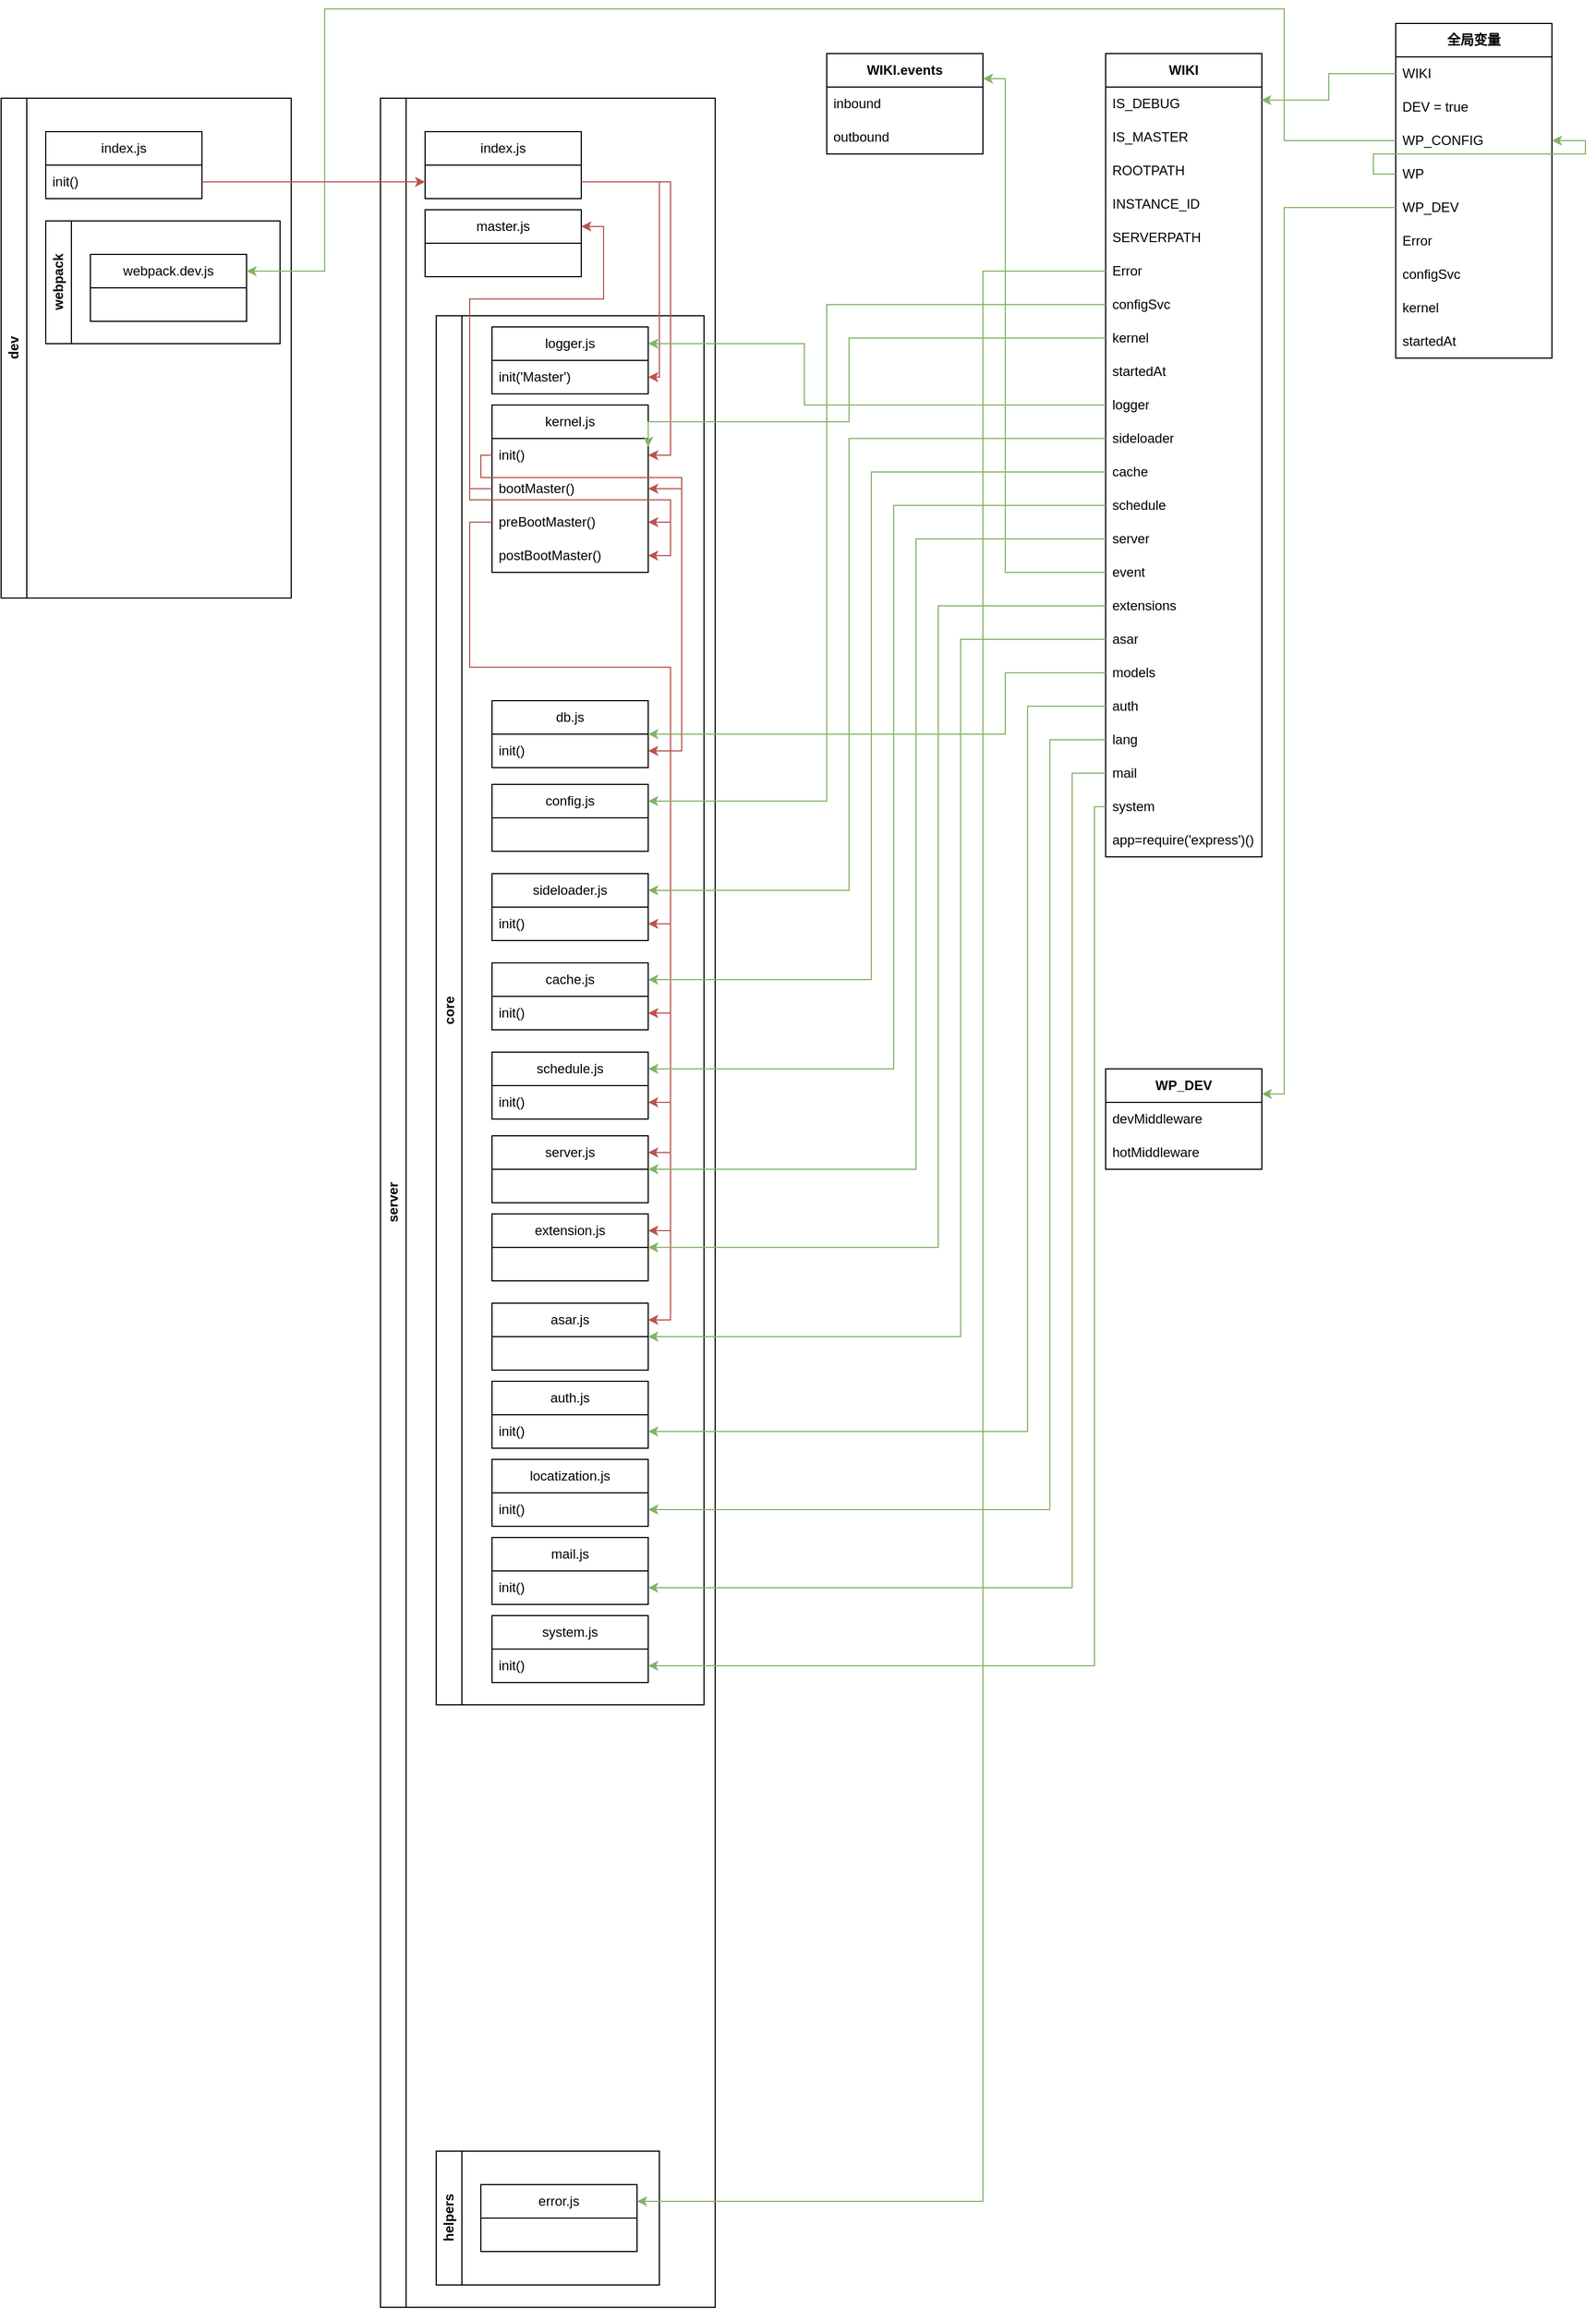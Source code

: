 <mxfile version="20.6.0" type="github">
  <diagram id="vg7OCIqPHZ-MHDHBTGLq" name="第 1 页">
    <mxGraphModel dx="486" dy="885" grid="1" gridSize="10" guides="1" tooltips="1" connect="1" arrows="1" fold="1" page="1" pageScale="1" pageWidth="3300" pageHeight="4681" math="0" shadow="0">
      <root>
        <mxCell id="0" />
        <mxCell id="1" parent="0" />
        <mxCell id="HAvSkelc2_0s6XAYJnqj-7" value="dev" style="swimlane;horizontal=0;whiteSpace=wrap;html=1;" parent="1" vertex="1">
          <mxGeometry x="150" y="280" width="260" height="448" as="geometry" />
        </mxCell>
        <mxCell id="HAvSkelc2_0s6XAYJnqj-1" value="index.js" style="swimlane;fontStyle=0;childLayout=stackLayout;horizontal=1;startSize=30;horizontalStack=0;resizeParent=1;resizeParentMax=0;resizeLast=0;collapsible=1;marginBottom=0;whiteSpace=wrap;html=1;" parent="HAvSkelc2_0s6XAYJnqj-7" vertex="1">
          <mxGeometry x="40" y="30" width="140" height="60" as="geometry" />
        </mxCell>
        <mxCell id="HAvSkelc2_0s6XAYJnqj-2" value="init()" style="text;strokeColor=none;fillColor=none;align=left;verticalAlign=middle;spacingLeft=4;spacingRight=4;overflow=hidden;points=[[0,0.5],[1,0.5]];portConstraint=eastwest;rotatable=0;whiteSpace=wrap;html=1;" parent="HAvSkelc2_0s6XAYJnqj-1" vertex="1">
          <mxGeometry y="30" width="140" height="30" as="geometry" />
        </mxCell>
        <mxCell id="HAvSkelc2_0s6XAYJnqj-72" value="webpack" style="swimlane;horizontal=0;whiteSpace=wrap;html=1;" parent="HAvSkelc2_0s6XAYJnqj-7" vertex="1">
          <mxGeometry x="40" y="110" width="210" height="110" as="geometry" />
        </mxCell>
        <mxCell id="HAvSkelc2_0s6XAYJnqj-73" value="webpack.dev.js" style="swimlane;fontStyle=0;childLayout=stackLayout;horizontal=1;startSize=30;horizontalStack=0;resizeParent=1;resizeParentMax=0;resizeLast=0;collapsible=1;marginBottom=0;whiteSpace=wrap;html=1;" parent="HAvSkelc2_0s6XAYJnqj-72" vertex="1">
          <mxGeometry x="40" y="30" width="140" height="60" as="geometry" />
        </mxCell>
        <mxCell id="HAvSkelc2_0s6XAYJnqj-8" value="server" style="swimlane;horizontal=0;whiteSpace=wrap;html=1;" parent="1" vertex="1">
          <mxGeometry x="490" y="280" width="300" height="1980" as="geometry" />
        </mxCell>
        <mxCell id="HAvSkelc2_0s6XAYJnqj-9" value="index.js" style="swimlane;fontStyle=0;childLayout=stackLayout;horizontal=1;startSize=30;horizontalStack=0;resizeParent=1;resizeParentMax=0;resizeLast=0;collapsible=1;marginBottom=0;whiteSpace=wrap;html=1;" parent="HAvSkelc2_0s6XAYJnqj-8" vertex="1">
          <mxGeometry x="40" y="30" width="140" height="60" as="geometry" />
        </mxCell>
        <mxCell id="HAvSkelc2_0s6XAYJnqj-13" value="core" style="swimlane;horizontal=0;whiteSpace=wrap;html=1;" parent="HAvSkelc2_0s6XAYJnqj-8" vertex="1">
          <mxGeometry x="50" y="195" width="240" height="1245" as="geometry">
            <mxRectangle x="50" y="170" width="40" height="60" as="alternateBounds" />
          </mxGeometry>
        </mxCell>
        <mxCell id="HAvSkelc2_0s6XAYJnqj-16" value="logger.js" style="swimlane;fontStyle=0;childLayout=stackLayout;horizontal=1;startSize=30;horizontalStack=0;resizeParent=1;resizeParentMax=0;resizeLast=0;collapsible=1;marginBottom=0;whiteSpace=wrap;html=1;" parent="HAvSkelc2_0s6XAYJnqj-13" vertex="1">
          <mxGeometry x="50" y="10" width="140" height="60" as="geometry" />
        </mxCell>
        <mxCell id="HAvSkelc2_0s6XAYJnqj-17" value="init(&#39;Master&#39;)" style="text;strokeColor=none;fillColor=none;align=left;verticalAlign=middle;spacingLeft=4;spacingRight=4;overflow=hidden;points=[[0,0.5],[1,0.5]];portConstraint=eastwest;rotatable=0;whiteSpace=wrap;html=1;" parent="HAvSkelc2_0s6XAYJnqj-16" vertex="1">
          <mxGeometry y="30" width="140" height="30" as="geometry" />
        </mxCell>
        <mxCell id="HAvSkelc2_0s6XAYJnqj-20" value="kernel.js" style="swimlane;fontStyle=0;childLayout=stackLayout;horizontal=1;startSize=30;horizontalStack=0;resizeParent=1;resizeParentMax=0;resizeLast=0;collapsible=1;marginBottom=0;whiteSpace=wrap;html=1;" parent="HAvSkelc2_0s6XAYJnqj-13" vertex="1">
          <mxGeometry x="50" y="80" width="140" height="150" as="geometry" />
        </mxCell>
        <mxCell id="HAvSkelc2_0s6XAYJnqj-94" style="edgeStyle=orthogonalEdgeStyle;rounded=0;orthogonalLoop=1;jettySize=auto;html=1;exitX=0;exitY=0.5;exitDx=0;exitDy=0;entryX=1;entryY=0.5;entryDx=0;entryDy=0;fillColor=#f8cecc;strokeColor=#b85450;" parent="HAvSkelc2_0s6XAYJnqj-20" source="HAvSkelc2_0s6XAYJnqj-21" target="HAvSkelc2_0s6XAYJnqj-93" edge="1">
          <mxGeometry relative="1" as="geometry">
            <Array as="points">
              <mxPoint x="-10" y="45" />
              <mxPoint x="-10" y="65" />
              <mxPoint x="170" y="65" />
              <mxPoint x="170" y="75" />
            </Array>
          </mxGeometry>
        </mxCell>
        <mxCell id="HAvSkelc2_0s6XAYJnqj-21" value="init()" style="text;strokeColor=none;fillColor=none;align=left;verticalAlign=middle;spacingLeft=4;spacingRight=4;overflow=hidden;points=[[0,0.5],[1,0.5]];portConstraint=eastwest;rotatable=0;whiteSpace=wrap;html=1;" parent="HAvSkelc2_0s6XAYJnqj-20" vertex="1">
          <mxGeometry y="30" width="140" height="30" as="geometry" />
        </mxCell>
        <mxCell id="HAvSkelc2_0s6XAYJnqj-99" style="edgeStyle=orthogonalEdgeStyle;rounded=0;orthogonalLoop=1;jettySize=auto;html=1;exitX=0;exitY=0.5;exitDx=0;exitDy=0;entryX=1;entryY=0.5;entryDx=0;entryDy=0;fillColor=#f8cecc;strokeColor=#b85450;" parent="HAvSkelc2_0s6XAYJnqj-20" source="HAvSkelc2_0s6XAYJnqj-93" target="HAvSkelc2_0s6XAYJnqj-95" edge="1">
          <mxGeometry relative="1" as="geometry">
            <Array as="points">
              <mxPoint x="-20" y="75" />
              <mxPoint x="-20" y="85" />
              <mxPoint x="160" y="85" />
              <mxPoint x="160" y="105" />
            </Array>
          </mxGeometry>
        </mxCell>
        <mxCell id="HAvSkelc2_0s6XAYJnqj-100" style="edgeStyle=orthogonalEdgeStyle;rounded=0;orthogonalLoop=1;jettySize=auto;html=1;exitX=0;exitY=0.5;exitDx=0;exitDy=0;entryX=1;entryY=0.5;entryDx=0;entryDy=0;fillColor=#f8cecc;strokeColor=#b85450;" parent="HAvSkelc2_0s6XAYJnqj-20" source="HAvSkelc2_0s6XAYJnqj-93" target="HAvSkelc2_0s6XAYJnqj-96" edge="1">
          <mxGeometry relative="1" as="geometry">
            <Array as="points">
              <mxPoint x="-20" y="75" />
              <mxPoint x="-20" y="85" />
              <mxPoint x="160" y="85" />
              <mxPoint x="160" y="135" />
            </Array>
          </mxGeometry>
        </mxCell>
        <mxCell id="HAvSkelc2_0s6XAYJnqj-93" value="bootMaster()" style="text;strokeColor=none;fillColor=none;align=left;verticalAlign=middle;spacingLeft=4;spacingRight=4;overflow=hidden;points=[[0,0.5],[1,0.5]];portConstraint=eastwest;rotatable=0;whiteSpace=wrap;html=1;" parent="HAvSkelc2_0s6XAYJnqj-20" vertex="1">
          <mxGeometry y="60" width="140" height="30" as="geometry" />
        </mxCell>
        <mxCell id="HAvSkelc2_0s6XAYJnqj-95" value="preBootMaster()" style="text;strokeColor=none;fillColor=none;align=left;verticalAlign=middle;spacingLeft=4;spacingRight=4;overflow=hidden;points=[[0,0.5],[1,0.5]];portConstraint=eastwest;rotatable=0;whiteSpace=wrap;html=1;" parent="HAvSkelc2_0s6XAYJnqj-20" vertex="1">
          <mxGeometry y="90" width="140" height="30" as="geometry" />
        </mxCell>
        <mxCell id="HAvSkelc2_0s6XAYJnqj-96" value="postBootMaster()" style="text;strokeColor=none;fillColor=none;align=left;verticalAlign=middle;spacingLeft=4;spacingRight=4;overflow=hidden;points=[[0,0.5],[1,0.5]];portConstraint=eastwest;rotatable=0;whiteSpace=wrap;html=1;" parent="HAvSkelc2_0s6XAYJnqj-20" vertex="1">
          <mxGeometry y="120" width="140" height="30" as="geometry" />
        </mxCell>
        <mxCell id="HAvSkelc2_0s6XAYJnqj-65" style="edgeStyle=orthogonalEdgeStyle;rounded=0;orthogonalLoop=1;jettySize=auto;html=1;exitX=0;exitY=0.5;exitDx=0;exitDy=0;entryX=1;entryY=0.5;entryDx=0;entryDy=0;fillColor=#f8cecc;strokeColor=#b85450;" parent="HAvSkelc2_0s6XAYJnqj-13" source="HAvSkelc2_0s6XAYJnqj-21" target="HAvSkelc2_0s6XAYJnqj-23" edge="1">
          <mxGeometry relative="1" as="geometry">
            <Array as="points">
              <mxPoint x="40" y="125" />
              <mxPoint x="40" y="145" />
              <mxPoint x="220" y="145" />
              <mxPoint x="220" y="390" />
            </Array>
          </mxGeometry>
        </mxCell>
        <mxCell id="HAvSkelc2_0s6XAYJnqj-22" value="db.js" style="swimlane;fontStyle=0;childLayout=stackLayout;horizontal=1;startSize=30;horizontalStack=0;resizeParent=1;resizeParentMax=0;resizeLast=0;collapsible=1;marginBottom=0;whiteSpace=wrap;html=1;" parent="HAvSkelc2_0s6XAYJnqj-13" vertex="1">
          <mxGeometry x="50" y="345" width="140" height="60" as="geometry" />
        </mxCell>
        <mxCell id="HAvSkelc2_0s6XAYJnqj-23" value="init()" style="text;strokeColor=none;fillColor=none;align=left;verticalAlign=middle;spacingLeft=4;spacingRight=4;overflow=hidden;points=[[0,0.5],[1,0.5]];portConstraint=eastwest;rotatable=0;whiteSpace=wrap;html=1;" parent="HAvSkelc2_0s6XAYJnqj-22" vertex="1">
          <mxGeometry y="30" width="140" height="30" as="geometry" />
        </mxCell>
        <mxCell id="HAvSkelc2_0s6XAYJnqj-48" value="config.js" style="swimlane;fontStyle=0;childLayout=stackLayout;horizontal=1;startSize=30;horizontalStack=0;resizeParent=1;resizeParentMax=0;resizeLast=0;collapsible=1;marginBottom=0;whiteSpace=wrap;html=1;" parent="HAvSkelc2_0s6XAYJnqj-13" vertex="1">
          <mxGeometry x="50" y="420" width="140" height="60" as="geometry" />
        </mxCell>
        <mxCell id="HAvSkelc2_0s6XAYJnqj-103" value="sideloader.js" style="swimlane;fontStyle=0;childLayout=stackLayout;horizontal=1;startSize=30;horizontalStack=0;resizeParent=1;resizeParentMax=0;resizeLast=0;collapsible=1;marginBottom=0;whiteSpace=wrap;html=1;" parent="HAvSkelc2_0s6XAYJnqj-13" vertex="1">
          <mxGeometry x="50" y="500" width="140" height="60" as="geometry" />
        </mxCell>
        <mxCell id="HAvSkelc2_0s6XAYJnqj-104" value="init()" style="text;strokeColor=none;fillColor=none;align=left;verticalAlign=middle;spacingLeft=4;spacingRight=4;overflow=hidden;points=[[0,0.5],[1,0.5]];portConstraint=eastwest;rotatable=0;whiteSpace=wrap;html=1;" parent="HAvSkelc2_0s6XAYJnqj-103" vertex="1">
          <mxGeometry y="30" width="140" height="30" as="geometry" />
        </mxCell>
        <mxCell id="HAvSkelc2_0s6XAYJnqj-105" style="edgeStyle=orthogonalEdgeStyle;rounded=0;orthogonalLoop=1;jettySize=auto;html=1;exitX=0;exitY=0.5;exitDx=0;exitDy=0;entryX=1;entryY=0.5;entryDx=0;entryDy=0;fillColor=#f8cecc;strokeColor=#b85450;" parent="HAvSkelc2_0s6XAYJnqj-13" source="HAvSkelc2_0s6XAYJnqj-95" target="HAvSkelc2_0s6XAYJnqj-104" edge="1">
          <mxGeometry relative="1" as="geometry">
            <Array as="points">
              <mxPoint x="30" y="185" />
              <mxPoint x="30" y="315" />
              <mxPoint x="210" y="315" />
              <mxPoint x="210" y="545" />
            </Array>
          </mxGeometry>
        </mxCell>
        <mxCell id="HAvSkelc2_0s6XAYJnqj-106" value="cache.js" style="swimlane;fontStyle=0;childLayout=stackLayout;horizontal=1;startSize=30;horizontalStack=0;resizeParent=1;resizeParentMax=0;resizeLast=0;collapsible=1;marginBottom=0;whiteSpace=wrap;html=1;" parent="HAvSkelc2_0s6XAYJnqj-13" vertex="1">
          <mxGeometry x="50" y="580" width="140" height="60" as="geometry" />
        </mxCell>
        <mxCell id="HAvSkelc2_0s6XAYJnqj-107" value="init()" style="text;strokeColor=none;fillColor=none;align=left;verticalAlign=middle;spacingLeft=4;spacingRight=4;overflow=hidden;points=[[0,0.5],[1,0.5]];portConstraint=eastwest;rotatable=0;whiteSpace=wrap;html=1;" parent="HAvSkelc2_0s6XAYJnqj-106" vertex="1">
          <mxGeometry y="30" width="140" height="30" as="geometry" />
        </mxCell>
        <mxCell id="HAvSkelc2_0s6XAYJnqj-108" style="edgeStyle=orthogonalEdgeStyle;rounded=0;orthogonalLoop=1;jettySize=auto;html=1;exitX=0;exitY=0.5;exitDx=0;exitDy=0;entryX=1;entryY=0.5;entryDx=0;entryDy=0;fillColor=#f8cecc;strokeColor=#b85450;" parent="HAvSkelc2_0s6XAYJnqj-13" source="HAvSkelc2_0s6XAYJnqj-95" target="HAvSkelc2_0s6XAYJnqj-107" edge="1">
          <mxGeometry relative="1" as="geometry">
            <Array as="points">
              <mxPoint x="30" y="185" />
              <mxPoint x="30" y="315" />
              <mxPoint x="210" y="315" />
              <mxPoint x="210" y="625" />
            </Array>
          </mxGeometry>
        </mxCell>
        <mxCell id="HAvSkelc2_0s6XAYJnqj-109" value="schedule.js" style="swimlane;fontStyle=0;childLayout=stackLayout;horizontal=1;startSize=30;horizontalStack=0;resizeParent=1;resizeParentMax=0;resizeLast=0;collapsible=1;marginBottom=0;whiteSpace=wrap;html=1;" parent="HAvSkelc2_0s6XAYJnqj-13" vertex="1">
          <mxGeometry x="50" y="660" width="140" height="60" as="geometry" />
        </mxCell>
        <mxCell id="HAvSkelc2_0s6XAYJnqj-110" value="init()" style="text;strokeColor=none;fillColor=none;align=left;verticalAlign=middle;spacingLeft=4;spacingRight=4;overflow=hidden;points=[[0,0.5],[1,0.5]];portConstraint=eastwest;rotatable=0;whiteSpace=wrap;html=1;" parent="HAvSkelc2_0s6XAYJnqj-109" vertex="1">
          <mxGeometry y="30" width="140" height="30" as="geometry" />
        </mxCell>
        <mxCell id="HAvSkelc2_0s6XAYJnqj-111" value="server.js" style="swimlane;fontStyle=0;childLayout=stackLayout;horizontal=1;startSize=30;horizontalStack=0;resizeParent=1;resizeParentMax=0;resizeLast=0;collapsible=1;marginBottom=0;whiteSpace=wrap;html=1;" parent="HAvSkelc2_0s6XAYJnqj-13" vertex="1">
          <mxGeometry x="50" y="735" width="140" height="60" as="geometry" />
        </mxCell>
        <mxCell id="HAvSkelc2_0s6XAYJnqj-113" style="edgeStyle=orthogonalEdgeStyle;rounded=0;orthogonalLoop=1;jettySize=auto;html=1;exitX=0;exitY=0.5;exitDx=0;exitDy=0;entryX=1;entryY=0.5;entryDx=0;entryDy=0;fillColor=#f8cecc;strokeColor=#b85450;" parent="HAvSkelc2_0s6XAYJnqj-13" source="HAvSkelc2_0s6XAYJnqj-95" target="HAvSkelc2_0s6XAYJnqj-110" edge="1">
          <mxGeometry relative="1" as="geometry">
            <Array as="points">
              <mxPoint x="30" y="185" />
              <mxPoint x="30" y="315" />
              <mxPoint x="210" y="315" />
              <mxPoint x="210" y="705" />
            </Array>
          </mxGeometry>
        </mxCell>
        <mxCell id="HAvSkelc2_0s6XAYJnqj-114" style="edgeStyle=orthogonalEdgeStyle;rounded=0;orthogonalLoop=1;jettySize=auto;html=1;exitX=0;exitY=0.5;exitDx=0;exitDy=0;entryX=1;entryY=0.25;entryDx=0;entryDy=0;fillColor=#f8cecc;strokeColor=#b85450;" parent="HAvSkelc2_0s6XAYJnqj-13" source="HAvSkelc2_0s6XAYJnqj-95" target="HAvSkelc2_0s6XAYJnqj-111" edge="1">
          <mxGeometry relative="1" as="geometry">
            <Array as="points">
              <mxPoint x="30" y="185" />
              <mxPoint x="30" y="315" />
              <mxPoint x="210" y="315" />
              <mxPoint x="210" y="750" />
            </Array>
          </mxGeometry>
        </mxCell>
        <mxCell id="HAvSkelc2_0s6XAYJnqj-132" value="extension.js" style="swimlane;fontStyle=0;childLayout=stackLayout;horizontal=1;startSize=30;horizontalStack=0;resizeParent=1;resizeParentMax=0;resizeLast=0;collapsible=1;marginBottom=0;whiteSpace=wrap;html=1;" parent="HAvSkelc2_0s6XAYJnqj-13" vertex="1">
          <mxGeometry x="50" y="805" width="140" height="60" as="geometry" />
        </mxCell>
        <mxCell id="HAvSkelc2_0s6XAYJnqj-133" value="asar.js" style="swimlane;fontStyle=0;childLayout=stackLayout;horizontal=1;startSize=30;horizontalStack=0;resizeParent=1;resizeParentMax=0;resizeLast=0;collapsible=1;marginBottom=0;whiteSpace=wrap;html=1;" parent="HAvSkelc2_0s6XAYJnqj-13" vertex="1">
          <mxGeometry x="50" y="885" width="140" height="60" as="geometry" />
        </mxCell>
        <mxCell id="HAvSkelc2_0s6XAYJnqj-134" style="edgeStyle=orthogonalEdgeStyle;rounded=0;orthogonalLoop=1;jettySize=auto;html=1;exitX=0;exitY=0.5;exitDx=0;exitDy=0;entryX=1;entryY=0.25;entryDx=0;entryDy=0;fillColor=#f8cecc;strokeColor=#b85450;" parent="HAvSkelc2_0s6XAYJnqj-13" source="HAvSkelc2_0s6XAYJnqj-95" target="HAvSkelc2_0s6XAYJnqj-132" edge="1">
          <mxGeometry relative="1" as="geometry">
            <Array as="points">
              <mxPoint x="30" y="185" />
              <mxPoint x="30" y="315" />
              <mxPoint x="210" y="315" />
              <mxPoint x="210" y="820" />
            </Array>
          </mxGeometry>
        </mxCell>
        <mxCell id="HAvSkelc2_0s6XAYJnqj-135" style="edgeStyle=orthogonalEdgeStyle;rounded=0;orthogonalLoop=1;jettySize=auto;html=1;exitX=0;exitY=0.5;exitDx=0;exitDy=0;entryX=1;entryY=0.25;entryDx=0;entryDy=0;fillColor=#f8cecc;strokeColor=#b85450;" parent="HAvSkelc2_0s6XAYJnqj-13" source="HAvSkelc2_0s6XAYJnqj-95" target="HAvSkelc2_0s6XAYJnqj-133" edge="1">
          <mxGeometry relative="1" as="geometry">
            <Array as="points">
              <mxPoint x="30" y="185" />
              <mxPoint x="30" y="315" />
              <mxPoint x="210" y="315" />
              <mxPoint x="210" y="900" />
            </Array>
          </mxGeometry>
        </mxCell>
        <mxCell id="MMFIHBYdJ7ypuXFLUENe-6" value="auth.js" style="swimlane;fontStyle=0;childLayout=stackLayout;horizontal=1;startSize=30;horizontalStack=0;resizeParent=1;resizeParentMax=0;resizeLast=0;collapsible=1;marginBottom=0;whiteSpace=wrap;html=1;" vertex="1" parent="HAvSkelc2_0s6XAYJnqj-13">
          <mxGeometry x="50" y="955" width="140" height="60" as="geometry" />
        </mxCell>
        <mxCell id="MMFIHBYdJ7ypuXFLUENe-10" value="init()" style="text;strokeColor=none;fillColor=none;align=left;verticalAlign=middle;spacingLeft=4;spacingRight=4;overflow=hidden;points=[[0,0.5],[1,0.5]];portConstraint=eastwest;rotatable=0;whiteSpace=wrap;html=1;" vertex="1" parent="MMFIHBYdJ7ypuXFLUENe-6">
          <mxGeometry y="30" width="140" height="30" as="geometry" />
        </mxCell>
        <mxCell id="MMFIHBYdJ7ypuXFLUENe-7" value="locatization.js" style="swimlane;fontStyle=0;childLayout=stackLayout;horizontal=1;startSize=30;horizontalStack=0;resizeParent=1;resizeParentMax=0;resizeLast=0;collapsible=1;marginBottom=0;whiteSpace=wrap;html=1;" vertex="1" parent="HAvSkelc2_0s6XAYJnqj-13">
          <mxGeometry x="50" y="1025" width="140" height="60" as="geometry" />
        </mxCell>
        <mxCell id="MMFIHBYdJ7ypuXFLUENe-11" value="init()" style="text;strokeColor=none;fillColor=none;align=left;verticalAlign=middle;spacingLeft=4;spacingRight=4;overflow=hidden;points=[[0,0.5],[1,0.5]];portConstraint=eastwest;rotatable=0;whiteSpace=wrap;html=1;" vertex="1" parent="MMFIHBYdJ7ypuXFLUENe-7">
          <mxGeometry y="30" width="140" height="30" as="geometry" />
        </mxCell>
        <mxCell id="MMFIHBYdJ7ypuXFLUENe-8" value="mail.js" style="swimlane;fontStyle=0;childLayout=stackLayout;horizontal=1;startSize=30;horizontalStack=0;resizeParent=1;resizeParentMax=0;resizeLast=0;collapsible=1;marginBottom=0;whiteSpace=wrap;html=1;" vertex="1" parent="HAvSkelc2_0s6XAYJnqj-13">
          <mxGeometry x="50" y="1095" width="140" height="60" as="geometry" />
        </mxCell>
        <mxCell id="MMFIHBYdJ7ypuXFLUENe-12" value="init()" style="text;strokeColor=none;fillColor=none;align=left;verticalAlign=middle;spacingLeft=4;spacingRight=4;overflow=hidden;points=[[0,0.5],[1,0.5]];portConstraint=eastwest;rotatable=0;whiteSpace=wrap;html=1;" vertex="1" parent="MMFIHBYdJ7ypuXFLUENe-8">
          <mxGeometry y="30" width="140" height="30" as="geometry" />
        </mxCell>
        <mxCell id="MMFIHBYdJ7ypuXFLUENe-9" value="system.js" style="swimlane;fontStyle=0;childLayout=stackLayout;horizontal=1;startSize=30;horizontalStack=0;resizeParent=1;resizeParentMax=0;resizeLast=0;collapsible=1;marginBottom=0;whiteSpace=wrap;html=1;" vertex="1" parent="HAvSkelc2_0s6XAYJnqj-13">
          <mxGeometry x="50" y="1165" width="140" height="60" as="geometry" />
        </mxCell>
        <mxCell id="MMFIHBYdJ7ypuXFLUENe-13" value="init()" style="text;strokeColor=none;fillColor=none;align=left;verticalAlign=middle;spacingLeft=4;spacingRight=4;overflow=hidden;points=[[0,0.5],[1,0.5]];portConstraint=eastwest;rotatable=0;whiteSpace=wrap;html=1;" vertex="1" parent="MMFIHBYdJ7ypuXFLUENe-9">
          <mxGeometry y="30" width="140" height="30" as="geometry" />
        </mxCell>
        <mxCell id="HAvSkelc2_0s6XAYJnqj-26" style="edgeStyle=orthogonalEdgeStyle;rounded=0;orthogonalLoop=1;jettySize=auto;html=1;exitX=1;exitY=0.5;exitDx=0;exitDy=0;entryX=1;entryY=0.5;entryDx=0;entryDy=0;fillColor=#f8cecc;strokeColor=#b85450;" parent="HAvSkelc2_0s6XAYJnqj-8" target="HAvSkelc2_0s6XAYJnqj-17" edge="1">
          <mxGeometry relative="1" as="geometry">
            <mxPoint x="180" y="75" as="sourcePoint" />
            <Array as="points">
              <mxPoint x="250" y="75" />
              <mxPoint x="250" y="250" />
            </Array>
          </mxGeometry>
        </mxCell>
        <mxCell id="HAvSkelc2_0s6XAYJnqj-28" style="edgeStyle=orthogonalEdgeStyle;rounded=0;orthogonalLoop=1;jettySize=auto;html=1;exitX=1;exitY=0.5;exitDx=0;exitDy=0;entryX=1;entryY=0.5;entryDx=0;entryDy=0;fillColor=#f8cecc;strokeColor=#b85450;" parent="HAvSkelc2_0s6XAYJnqj-8" target="HAvSkelc2_0s6XAYJnqj-21" edge="1">
          <mxGeometry relative="1" as="geometry">
            <mxPoint x="180" y="75" as="sourcePoint" />
            <Array as="points">
              <mxPoint x="260" y="75" />
              <mxPoint x="260" y="320" />
            </Array>
          </mxGeometry>
        </mxCell>
        <mxCell id="HAvSkelc2_0s6XAYJnqj-42" value="helpers" style="swimlane;horizontal=0;whiteSpace=wrap;html=1;" parent="HAvSkelc2_0s6XAYJnqj-8" vertex="1">
          <mxGeometry x="50" y="1840" width="200" height="120" as="geometry" />
        </mxCell>
        <mxCell id="HAvSkelc2_0s6XAYJnqj-43" value="error.js" style="swimlane;fontStyle=0;childLayout=stackLayout;horizontal=1;startSize=30;horizontalStack=0;resizeParent=1;resizeParentMax=0;resizeLast=0;collapsible=1;marginBottom=0;whiteSpace=wrap;html=1;" parent="HAvSkelc2_0s6XAYJnqj-42" vertex="1">
          <mxGeometry x="40" y="30" width="140" height="60" as="geometry" />
        </mxCell>
        <mxCell id="HAvSkelc2_0s6XAYJnqj-44" value="&amp;nbsp;" style="text;strokeColor=none;fillColor=none;align=left;verticalAlign=middle;spacingLeft=4;spacingRight=4;overflow=hidden;points=[[0,0.5],[1,0.5]];portConstraint=eastwest;rotatable=0;whiteSpace=wrap;html=1;" parent="HAvSkelc2_0s6XAYJnqj-43" vertex="1">
          <mxGeometry y="30" width="140" height="30" as="geometry" />
        </mxCell>
        <mxCell id="HAvSkelc2_0s6XAYJnqj-101" value="master.js" style="swimlane;fontStyle=0;childLayout=stackLayout;horizontal=1;startSize=30;horizontalStack=0;resizeParent=1;resizeParentMax=0;resizeLast=0;collapsible=1;marginBottom=0;whiteSpace=wrap;html=1;" parent="HAvSkelc2_0s6XAYJnqj-8" vertex="1">
          <mxGeometry x="40" y="100" width="140" height="60" as="geometry" />
        </mxCell>
        <mxCell id="HAvSkelc2_0s6XAYJnqj-102" style="edgeStyle=orthogonalEdgeStyle;rounded=0;orthogonalLoop=1;jettySize=auto;html=1;exitX=0;exitY=0.5;exitDx=0;exitDy=0;entryX=1;entryY=0.25;entryDx=0;entryDy=0;fillColor=#f8cecc;strokeColor=#b85450;" parent="HAvSkelc2_0s6XAYJnqj-8" source="HAvSkelc2_0s6XAYJnqj-93" target="HAvSkelc2_0s6XAYJnqj-101" edge="1">
          <mxGeometry relative="1" as="geometry">
            <Array as="points">
              <mxPoint x="80" y="350" />
              <mxPoint x="80" y="180" />
              <mxPoint x="200" y="180" />
              <mxPoint x="200" y="115" />
            </Array>
          </mxGeometry>
        </mxCell>
        <mxCell id="HAvSkelc2_0s6XAYJnqj-32" value="&lt;b style=&quot;text-align: left;&quot;&gt;WIKI&lt;/b&gt;" style="swimlane;fontStyle=0;childLayout=stackLayout;horizontal=1;startSize=30;horizontalStack=0;resizeParent=1;resizeParentMax=0;resizeLast=0;collapsible=1;marginBottom=0;whiteSpace=wrap;html=1;" parent="1" vertex="1">
          <mxGeometry x="1140" y="240" width="140" height="720" as="geometry" />
        </mxCell>
        <mxCell id="HAvSkelc2_0s6XAYJnqj-33" value="IS_DEBUG" style="text;strokeColor=none;fillColor=none;align=left;verticalAlign=middle;spacingLeft=4;spacingRight=4;overflow=hidden;points=[[0,0.5],[1,0.5]];portConstraint=eastwest;rotatable=0;whiteSpace=wrap;html=1;" parent="HAvSkelc2_0s6XAYJnqj-32" vertex="1">
          <mxGeometry y="30" width="140" height="30" as="geometry" />
        </mxCell>
        <mxCell id="HAvSkelc2_0s6XAYJnqj-34" value="IS_MASTER" style="text;strokeColor=none;fillColor=none;align=left;verticalAlign=middle;spacingLeft=4;spacingRight=4;overflow=hidden;points=[[0,0.5],[1,0.5]];portConstraint=eastwest;rotatable=0;whiteSpace=wrap;html=1;" parent="HAvSkelc2_0s6XAYJnqj-32" vertex="1">
          <mxGeometry y="60" width="140" height="30" as="geometry" />
        </mxCell>
        <mxCell id="HAvSkelc2_0s6XAYJnqj-35" value="ROOTPATH" style="text;strokeColor=none;fillColor=none;align=left;verticalAlign=middle;spacingLeft=4;spacingRight=4;overflow=hidden;points=[[0,0.5],[1,0.5]];portConstraint=eastwest;rotatable=0;whiteSpace=wrap;html=1;" parent="HAvSkelc2_0s6XAYJnqj-32" vertex="1">
          <mxGeometry y="90" width="140" height="30" as="geometry" />
        </mxCell>
        <mxCell id="HAvSkelc2_0s6XAYJnqj-37" value="INSTANCE_ID" style="text;strokeColor=none;fillColor=none;align=left;verticalAlign=middle;spacingLeft=4;spacingRight=4;overflow=hidden;points=[[0,0.5],[1,0.5]];portConstraint=eastwest;rotatable=0;whiteSpace=wrap;html=1;" parent="HAvSkelc2_0s6XAYJnqj-32" vertex="1">
          <mxGeometry y="120" width="140" height="30" as="geometry" />
        </mxCell>
        <mxCell id="HAvSkelc2_0s6XAYJnqj-38" value="SERVERPATH" style="text;strokeColor=none;fillColor=none;align=left;verticalAlign=middle;spacingLeft=4;spacingRight=4;overflow=hidden;points=[[0,0.5],[1,0.5]];portConstraint=eastwest;rotatable=0;whiteSpace=wrap;html=1;" parent="HAvSkelc2_0s6XAYJnqj-32" vertex="1">
          <mxGeometry y="150" width="140" height="30" as="geometry" />
        </mxCell>
        <mxCell id="HAvSkelc2_0s6XAYJnqj-40" value="Error" style="text;strokeColor=none;fillColor=none;align=left;verticalAlign=middle;spacingLeft=4;spacingRight=4;overflow=hidden;points=[[0,0.5],[1,0.5]];portConstraint=eastwest;rotatable=0;whiteSpace=wrap;html=1;" parent="HAvSkelc2_0s6XAYJnqj-32" vertex="1">
          <mxGeometry y="180" width="140" height="30" as="geometry" />
        </mxCell>
        <mxCell id="HAvSkelc2_0s6XAYJnqj-39" value="configSvc" style="text;strokeColor=none;fillColor=none;align=left;verticalAlign=middle;spacingLeft=4;spacingRight=4;overflow=hidden;points=[[0,0.5],[1,0.5]];portConstraint=eastwest;rotatable=0;whiteSpace=wrap;html=1;" parent="HAvSkelc2_0s6XAYJnqj-32" vertex="1">
          <mxGeometry y="210" width="140" height="30" as="geometry" />
        </mxCell>
        <mxCell id="HAvSkelc2_0s6XAYJnqj-41" value="kernel" style="text;strokeColor=none;fillColor=none;align=left;verticalAlign=middle;spacingLeft=4;spacingRight=4;overflow=hidden;points=[[0,0.5],[1,0.5]];portConstraint=eastwest;rotatable=0;whiteSpace=wrap;html=1;" parent="HAvSkelc2_0s6XAYJnqj-32" vertex="1">
          <mxGeometry y="240" width="140" height="30" as="geometry" />
        </mxCell>
        <mxCell id="HAvSkelc2_0s6XAYJnqj-36" value="startedAt" style="text;strokeColor=none;fillColor=none;align=left;verticalAlign=middle;spacingLeft=4;spacingRight=4;overflow=hidden;points=[[0,0.5],[1,0.5]];portConstraint=eastwest;rotatable=0;whiteSpace=wrap;html=1;" parent="HAvSkelc2_0s6XAYJnqj-32" vertex="1">
          <mxGeometry y="270" width="140" height="30" as="geometry" />
        </mxCell>
        <mxCell id="HAvSkelc2_0s6XAYJnqj-91" value="logger" style="text;strokeColor=none;fillColor=none;align=left;verticalAlign=middle;spacingLeft=4;spacingRight=4;overflow=hidden;points=[[0,0.5],[1,0.5]];portConstraint=eastwest;rotatable=0;whiteSpace=wrap;html=1;" parent="HAvSkelc2_0s6XAYJnqj-32" vertex="1">
          <mxGeometry y="300" width="140" height="30" as="geometry" />
        </mxCell>
        <mxCell id="HAvSkelc2_0s6XAYJnqj-119" value="sideloader" style="text;strokeColor=none;fillColor=none;align=left;verticalAlign=middle;spacingLeft=4;spacingRight=4;overflow=hidden;points=[[0,0.5],[1,0.5]];portConstraint=eastwest;rotatable=0;whiteSpace=wrap;html=1;" parent="HAvSkelc2_0s6XAYJnqj-32" vertex="1">
          <mxGeometry y="330" width="140" height="30" as="geometry" />
        </mxCell>
        <mxCell id="HAvSkelc2_0s6XAYJnqj-120" value="cache" style="text;strokeColor=none;fillColor=none;align=left;verticalAlign=middle;spacingLeft=4;spacingRight=4;overflow=hidden;points=[[0,0.5],[1,0.5]];portConstraint=eastwest;rotatable=0;whiteSpace=wrap;html=1;" parent="HAvSkelc2_0s6XAYJnqj-32" vertex="1">
          <mxGeometry y="360" width="140" height="30" as="geometry" />
        </mxCell>
        <mxCell id="HAvSkelc2_0s6XAYJnqj-121" value="schedule" style="text;strokeColor=none;fillColor=none;align=left;verticalAlign=middle;spacingLeft=4;spacingRight=4;overflow=hidden;points=[[0,0.5],[1,0.5]];portConstraint=eastwest;rotatable=0;whiteSpace=wrap;html=1;" parent="HAvSkelc2_0s6XAYJnqj-32" vertex="1">
          <mxGeometry y="390" width="140" height="30" as="geometry" />
        </mxCell>
        <mxCell id="HAvSkelc2_0s6XAYJnqj-122" value="server" style="text;strokeColor=none;fillColor=none;align=left;verticalAlign=middle;spacingLeft=4;spacingRight=4;overflow=hidden;points=[[0,0.5],[1,0.5]];portConstraint=eastwest;rotatable=0;whiteSpace=wrap;html=1;" parent="HAvSkelc2_0s6XAYJnqj-32" vertex="1">
          <mxGeometry y="420" width="140" height="30" as="geometry" />
        </mxCell>
        <mxCell id="HAvSkelc2_0s6XAYJnqj-123" value="event" style="text;strokeColor=none;fillColor=none;align=left;verticalAlign=middle;spacingLeft=4;spacingRight=4;overflow=hidden;points=[[0,0.5],[1,0.5]];portConstraint=eastwest;rotatable=0;whiteSpace=wrap;html=1;" parent="HAvSkelc2_0s6XAYJnqj-32" vertex="1">
          <mxGeometry y="450" width="140" height="30" as="geometry" />
        </mxCell>
        <mxCell id="HAvSkelc2_0s6XAYJnqj-124" value="extensions" style="text;strokeColor=none;fillColor=none;align=left;verticalAlign=middle;spacingLeft=4;spacingRight=4;overflow=hidden;points=[[0,0.5],[1,0.5]];portConstraint=eastwest;rotatable=0;whiteSpace=wrap;html=1;" parent="HAvSkelc2_0s6XAYJnqj-32" vertex="1">
          <mxGeometry y="480" width="140" height="30" as="geometry" />
        </mxCell>
        <mxCell id="HAvSkelc2_0s6XAYJnqj-125" value="asar" style="text;strokeColor=none;fillColor=none;align=left;verticalAlign=middle;spacingLeft=4;spacingRight=4;overflow=hidden;points=[[0,0.5],[1,0.5]];portConstraint=eastwest;rotatable=0;whiteSpace=wrap;html=1;" parent="HAvSkelc2_0s6XAYJnqj-32" vertex="1">
          <mxGeometry y="510" width="140" height="30" as="geometry" />
        </mxCell>
        <mxCell id="HAvSkelc2_0s6XAYJnqj-147" value="models" style="text;strokeColor=none;fillColor=none;align=left;verticalAlign=middle;spacingLeft=4;spacingRight=4;overflow=hidden;points=[[0,0.5],[1,0.5]];portConstraint=eastwest;rotatable=0;whiteSpace=wrap;html=1;" parent="HAvSkelc2_0s6XAYJnqj-32" vertex="1">
          <mxGeometry y="540" width="140" height="30" as="geometry" />
        </mxCell>
        <mxCell id="MMFIHBYdJ7ypuXFLUENe-1" value="auth" style="text;strokeColor=none;fillColor=none;align=left;verticalAlign=middle;spacingLeft=4;spacingRight=4;overflow=hidden;points=[[0,0.5],[1,0.5]];portConstraint=eastwest;rotatable=0;whiteSpace=wrap;html=1;" vertex="1" parent="HAvSkelc2_0s6XAYJnqj-32">
          <mxGeometry y="570" width="140" height="30" as="geometry" />
        </mxCell>
        <mxCell id="MMFIHBYdJ7ypuXFLUENe-2" value="lang" style="text;strokeColor=none;fillColor=none;align=left;verticalAlign=middle;spacingLeft=4;spacingRight=4;overflow=hidden;points=[[0,0.5],[1,0.5]];portConstraint=eastwest;rotatable=0;whiteSpace=wrap;html=1;" vertex="1" parent="HAvSkelc2_0s6XAYJnqj-32">
          <mxGeometry y="600" width="140" height="30" as="geometry" />
        </mxCell>
        <mxCell id="MMFIHBYdJ7ypuXFLUENe-3" value="mail" style="text;strokeColor=none;fillColor=none;align=left;verticalAlign=middle;spacingLeft=4;spacingRight=4;overflow=hidden;points=[[0,0.5],[1,0.5]];portConstraint=eastwest;rotatable=0;whiteSpace=wrap;html=1;" vertex="1" parent="HAvSkelc2_0s6XAYJnqj-32">
          <mxGeometry y="630" width="140" height="30" as="geometry" />
        </mxCell>
        <mxCell id="MMFIHBYdJ7ypuXFLUENe-4" value="system" style="text;strokeColor=none;fillColor=none;align=left;verticalAlign=middle;spacingLeft=4;spacingRight=4;overflow=hidden;points=[[0,0.5],[1,0.5]];portConstraint=eastwest;rotatable=0;whiteSpace=wrap;html=1;" vertex="1" parent="HAvSkelc2_0s6XAYJnqj-32">
          <mxGeometry y="660" width="140" height="30" as="geometry" />
        </mxCell>
        <mxCell id="MMFIHBYdJ7ypuXFLUENe-5" value="app=require(&#39;express&#39;)()" style="text;strokeColor=none;fillColor=none;align=left;verticalAlign=middle;spacingLeft=4;spacingRight=4;overflow=hidden;points=[[0,0.5],[1,0.5]];portConstraint=eastwest;rotatable=0;whiteSpace=wrap;html=1;" vertex="1" parent="HAvSkelc2_0s6XAYJnqj-32">
          <mxGeometry y="690" width="140" height="30" as="geometry" />
        </mxCell>
        <mxCell id="HAvSkelc2_0s6XAYJnqj-51" style="edgeStyle=orthogonalEdgeStyle;rounded=0;orthogonalLoop=1;jettySize=auto;html=1;exitX=0;exitY=0.5;exitDx=0;exitDy=0;entryX=1;entryY=0.25;entryDx=0;entryDy=0;fillColor=#d5e8d4;strokeColor=#82b366;" parent="1" source="HAvSkelc2_0s6XAYJnqj-39" target="HAvSkelc2_0s6XAYJnqj-48" edge="1">
          <mxGeometry relative="1" as="geometry">
            <Array as="points">
              <mxPoint x="890" y="465" />
              <mxPoint x="890" y="910" />
            </Array>
          </mxGeometry>
        </mxCell>
        <mxCell id="HAvSkelc2_0s6XAYJnqj-52" style="edgeStyle=orthogonalEdgeStyle;rounded=0;orthogonalLoop=1;jettySize=auto;html=1;exitX=0;exitY=0.5;exitDx=0;exitDy=0;entryX=1;entryY=0.25;entryDx=0;entryDy=0;fillColor=#d5e8d4;strokeColor=#82b366;" parent="1" source="HAvSkelc2_0s6XAYJnqj-41" target="HAvSkelc2_0s6XAYJnqj-20" edge="1">
          <mxGeometry relative="1" as="geometry">
            <Array as="points">
              <mxPoint x="910" y="495" />
              <mxPoint x="910" y="570" />
              <mxPoint x="730" y="570" />
            </Array>
          </mxGeometry>
        </mxCell>
        <mxCell id="HAvSkelc2_0s6XAYJnqj-53" value="&lt;b style=&quot;text-align: left;&quot;&gt;全局变量&lt;/b&gt;" style="swimlane;fontStyle=0;childLayout=stackLayout;horizontal=1;startSize=30;horizontalStack=0;resizeParent=1;resizeParentMax=0;resizeLast=0;collapsible=1;marginBottom=0;whiteSpace=wrap;html=1;" parent="1" vertex="1">
          <mxGeometry x="1400" y="213" width="140" height="300" as="geometry" />
        </mxCell>
        <mxCell id="HAvSkelc2_0s6XAYJnqj-54" value="WIKI" style="text;strokeColor=none;fillColor=none;align=left;verticalAlign=middle;spacingLeft=4;spacingRight=4;overflow=hidden;points=[[0,0.5],[1,0.5]];portConstraint=eastwest;rotatable=0;whiteSpace=wrap;html=1;" parent="HAvSkelc2_0s6XAYJnqj-53" vertex="1">
          <mxGeometry y="30" width="140" height="30" as="geometry" />
        </mxCell>
        <mxCell id="HAvSkelc2_0s6XAYJnqj-55" value="DEV = true" style="text;strokeColor=none;fillColor=none;align=left;verticalAlign=middle;spacingLeft=4;spacingRight=4;overflow=hidden;points=[[0,0.5],[1,0.5]];portConstraint=eastwest;rotatable=0;whiteSpace=wrap;html=1;" parent="HAvSkelc2_0s6XAYJnqj-53" vertex="1">
          <mxGeometry y="60" width="140" height="30" as="geometry" />
        </mxCell>
        <mxCell id="HAvSkelc2_0s6XAYJnqj-56" value="WP_CONFIG" style="text;strokeColor=none;fillColor=none;align=left;verticalAlign=middle;spacingLeft=4;spacingRight=4;overflow=hidden;points=[[0,0.5],[1,0.5]];portConstraint=eastwest;rotatable=0;whiteSpace=wrap;html=1;" parent="HAvSkelc2_0s6XAYJnqj-53" vertex="1">
          <mxGeometry y="90" width="140" height="30" as="geometry" />
        </mxCell>
        <mxCell id="HAvSkelc2_0s6XAYJnqj-67" style="edgeStyle=orthogonalEdgeStyle;rounded=0;orthogonalLoop=1;jettySize=auto;html=1;exitX=0;exitY=0.5;exitDx=0;exitDy=0;entryX=1;entryY=0.5;entryDx=0;entryDy=0;fillColor=#d5e8d4;strokeColor=#82b366;" parent="HAvSkelc2_0s6XAYJnqj-53" source="HAvSkelc2_0s6XAYJnqj-57" target="HAvSkelc2_0s6XAYJnqj-56" edge="1">
          <mxGeometry relative="1" as="geometry">
            <Array as="points">
              <mxPoint x="-20" y="135" />
              <mxPoint x="-20" y="117" />
              <mxPoint x="170" y="117" />
              <mxPoint x="170" y="105" />
            </Array>
          </mxGeometry>
        </mxCell>
        <mxCell id="HAvSkelc2_0s6XAYJnqj-57" value="WP" style="text;strokeColor=none;fillColor=none;align=left;verticalAlign=middle;spacingLeft=4;spacingRight=4;overflow=hidden;points=[[0,0.5],[1,0.5]];portConstraint=eastwest;rotatable=0;whiteSpace=wrap;html=1;" parent="HAvSkelc2_0s6XAYJnqj-53" vertex="1">
          <mxGeometry y="120" width="140" height="30" as="geometry" />
        </mxCell>
        <mxCell id="HAvSkelc2_0s6XAYJnqj-58" value="WP_DEV" style="text;strokeColor=none;fillColor=none;align=left;verticalAlign=middle;spacingLeft=4;spacingRight=4;overflow=hidden;points=[[0,0.5],[1,0.5]];portConstraint=eastwest;rotatable=0;whiteSpace=wrap;html=1;" parent="HAvSkelc2_0s6XAYJnqj-53" vertex="1">
          <mxGeometry y="150" width="140" height="30" as="geometry" />
        </mxCell>
        <mxCell id="HAvSkelc2_0s6XAYJnqj-59" value="Error" style="text;strokeColor=none;fillColor=none;align=left;verticalAlign=middle;spacingLeft=4;spacingRight=4;overflow=hidden;points=[[0,0.5],[1,0.5]];portConstraint=eastwest;rotatable=0;whiteSpace=wrap;html=1;" parent="HAvSkelc2_0s6XAYJnqj-53" vertex="1">
          <mxGeometry y="180" width="140" height="30" as="geometry" />
        </mxCell>
        <mxCell id="HAvSkelc2_0s6XAYJnqj-60" value="configSvc" style="text;strokeColor=none;fillColor=none;align=left;verticalAlign=middle;spacingLeft=4;spacingRight=4;overflow=hidden;points=[[0,0.5],[1,0.5]];portConstraint=eastwest;rotatable=0;whiteSpace=wrap;html=1;" parent="HAvSkelc2_0s6XAYJnqj-53" vertex="1">
          <mxGeometry y="210" width="140" height="30" as="geometry" />
        </mxCell>
        <mxCell id="HAvSkelc2_0s6XAYJnqj-61" value="kernel" style="text;strokeColor=none;fillColor=none;align=left;verticalAlign=middle;spacingLeft=4;spacingRight=4;overflow=hidden;points=[[0,0.5],[1,0.5]];portConstraint=eastwest;rotatable=0;whiteSpace=wrap;html=1;" parent="HAvSkelc2_0s6XAYJnqj-53" vertex="1">
          <mxGeometry y="240" width="140" height="30" as="geometry" />
        </mxCell>
        <mxCell id="HAvSkelc2_0s6XAYJnqj-62" value="startedAt" style="text;strokeColor=none;fillColor=none;align=left;verticalAlign=middle;spacingLeft=4;spacingRight=4;overflow=hidden;points=[[0,0.5],[1,0.5]];portConstraint=eastwest;rotatable=0;whiteSpace=wrap;html=1;" parent="HAvSkelc2_0s6XAYJnqj-53" vertex="1">
          <mxGeometry y="270" width="140" height="30" as="geometry" />
        </mxCell>
        <mxCell id="HAvSkelc2_0s6XAYJnqj-63" style="edgeStyle=orthogonalEdgeStyle;rounded=0;orthogonalLoop=1;jettySize=auto;html=1;exitX=0;exitY=0.5;exitDx=0;exitDy=0;entryX=0.996;entryY=0.058;entryDx=0;entryDy=0;entryPerimeter=0;fillColor=#d5e8d4;strokeColor=#82b366;" parent="1" source="HAvSkelc2_0s6XAYJnqj-54" target="HAvSkelc2_0s6XAYJnqj-32" edge="1">
          <mxGeometry relative="1" as="geometry" />
        </mxCell>
        <mxCell id="HAvSkelc2_0s6XAYJnqj-66" style="edgeStyle=orthogonalEdgeStyle;rounded=0;orthogonalLoop=1;jettySize=auto;html=1;exitX=0;exitY=0.5;exitDx=0;exitDy=0;entryX=1;entryY=0.25;entryDx=0;entryDy=0;fillColor=#d5e8d4;strokeColor=#82b366;" parent="1" source="HAvSkelc2_0s6XAYJnqj-40" target="HAvSkelc2_0s6XAYJnqj-43" edge="1">
          <mxGeometry relative="1" as="geometry">
            <Array as="points">
              <mxPoint x="1030" y="435" />
              <mxPoint x="1030" y="2165" />
            </Array>
          </mxGeometry>
        </mxCell>
        <mxCell id="HAvSkelc2_0s6XAYJnqj-77" style="edgeStyle=orthogonalEdgeStyle;rounded=0;orthogonalLoop=1;jettySize=auto;html=1;exitX=0;exitY=0.5;exitDx=0;exitDy=0;entryX=1;entryY=0.25;entryDx=0;entryDy=0;fillColor=#d5e8d4;strokeColor=#82b366;" parent="1" source="HAvSkelc2_0s6XAYJnqj-56" target="HAvSkelc2_0s6XAYJnqj-73" edge="1">
          <mxGeometry relative="1" as="geometry">
            <Array as="points">
              <mxPoint x="1300" y="318" />
              <mxPoint x="1300" y="200" />
              <mxPoint x="440" y="200" />
              <mxPoint x="440" y="435" />
            </Array>
          </mxGeometry>
        </mxCell>
        <mxCell id="HAvSkelc2_0s6XAYJnqj-78" value="&lt;b style=&quot;text-align: left;&quot;&gt;WP_DEV&lt;/b&gt;" style="swimlane;fontStyle=0;childLayout=stackLayout;horizontal=1;startSize=30;horizontalStack=0;resizeParent=1;resizeParentMax=0;resizeLast=0;collapsible=1;marginBottom=0;whiteSpace=wrap;html=1;" parent="1" vertex="1">
          <mxGeometry x="1140" y="1150" width="140" height="90" as="geometry" />
        </mxCell>
        <mxCell id="HAvSkelc2_0s6XAYJnqj-81" value="devMiddleware" style="text;strokeColor=none;fillColor=none;align=left;verticalAlign=middle;spacingLeft=4;spacingRight=4;overflow=hidden;points=[[0,0.5],[1,0.5]];portConstraint=eastwest;rotatable=0;whiteSpace=wrap;html=1;" parent="HAvSkelc2_0s6XAYJnqj-78" vertex="1">
          <mxGeometry y="30" width="140" height="30" as="geometry" />
        </mxCell>
        <mxCell id="HAvSkelc2_0s6XAYJnqj-80" value="hotMiddleware" style="text;strokeColor=none;fillColor=none;align=left;verticalAlign=middle;spacingLeft=4;spacingRight=4;overflow=hidden;points=[[0,0.5],[1,0.5]];portConstraint=eastwest;rotatable=0;whiteSpace=wrap;html=1;" parent="HAvSkelc2_0s6XAYJnqj-78" vertex="1">
          <mxGeometry y="60" width="140" height="30" as="geometry" />
        </mxCell>
        <mxCell id="HAvSkelc2_0s6XAYJnqj-90" style="edgeStyle=orthogonalEdgeStyle;rounded=0;orthogonalLoop=1;jettySize=auto;html=1;exitX=0;exitY=0.5;exitDx=0;exitDy=0;entryX=1;entryY=0.25;entryDx=0;entryDy=0;fillColor=#d5e8d4;strokeColor=#82b366;" parent="1" source="HAvSkelc2_0s6XAYJnqj-58" target="HAvSkelc2_0s6XAYJnqj-78" edge="1">
          <mxGeometry relative="1" as="geometry">
            <Array as="points">
              <mxPoint x="1300" y="378" />
              <mxPoint x="1300" y="1172" />
            </Array>
          </mxGeometry>
        </mxCell>
        <mxCell id="HAvSkelc2_0s6XAYJnqj-92" style="edgeStyle=orthogonalEdgeStyle;rounded=0;orthogonalLoop=1;jettySize=auto;html=1;exitX=0;exitY=0.5;exitDx=0;exitDy=0;entryX=1;entryY=0.25;entryDx=0;entryDy=0;fillColor=#d5e8d4;strokeColor=#82b366;" parent="1" source="HAvSkelc2_0s6XAYJnqj-91" target="HAvSkelc2_0s6XAYJnqj-16" edge="1">
          <mxGeometry relative="1" as="geometry">
            <Array as="points">
              <mxPoint x="870" y="555" />
              <mxPoint x="870" y="500" />
            </Array>
          </mxGeometry>
        </mxCell>
        <mxCell id="HAvSkelc2_0s6XAYJnqj-126" style="edgeStyle=orthogonalEdgeStyle;rounded=0;orthogonalLoop=1;jettySize=auto;html=1;exitX=0;exitY=0.5;exitDx=0;exitDy=0;entryX=1;entryY=0.25;entryDx=0;entryDy=0;fillColor=#d5e8d4;strokeColor=#82b366;" parent="1" source="HAvSkelc2_0s6XAYJnqj-119" target="HAvSkelc2_0s6XAYJnqj-103" edge="1">
          <mxGeometry relative="1" as="geometry">
            <Array as="points">
              <mxPoint x="910" y="585" />
              <mxPoint x="910" y="990" />
            </Array>
          </mxGeometry>
        </mxCell>
        <mxCell id="HAvSkelc2_0s6XAYJnqj-127" style="edgeStyle=orthogonalEdgeStyle;rounded=0;orthogonalLoop=1;jettySize=auto;html=1;exitX=0;exitY=0.5;exitDx=0;exitDy=0;entryX=1;entryY=0.25;entryDx=0;entryDy=0;fillColor=#d5e8d4;strokeColor=#82b366;" parent="1" source="HAvSkelc2_0s6XAYJnqj-120" target="HAvSkelc2_0s6XAYJnqj-106" edge="1">
          <mxGeometry relative="1" as="geometry">
            <Array as="points">
              <mxPoint x="930" y="615" />
              <mxPoint x="930" y="1070" />
            </Array>
          </mxGeometry>
        </mxCell>
        <mxCell id="HAvSkelc2_0s6XAYJnqj-130" style="edgeStyle=orthogonalEdgeStyle;rounded=0;orthogonalLoop=1;jettySize=auto;html=1;exitX=0;exitY=0.5;exitDx=0;exitDy=0;entryX=1;entryY=0.25;entryDx=0;entryDy=0;fillColor=#d5e8d4;strokeColor=#82b366;" parent="1" source="HAvSkelc2_0s6XAYJnqj-121" target="HAvSkelc2_0s6XAYJnqj-109" edge="1">
          <mxGeometry relative="1" as="geometry">
            <Array as="points">
              <mxPoint x="950" y="645" />
              <mxPoint x="950" y="1150" />
            </Array>
          </mxGeometry>
        </mxCell>
        <mxCell id="HAvSkelc2_0s6XAYJnqj-131" style="edgeStyle=orthogonalEdgeStyle;rounded=0;orthogonalLoop=1;jettySize=auto;html=1;exitX=0;exitY=0.5;exitDx=0;exitDy=0;entryX=1;entryY=0.5;entryDx=0;entryDy=0;fillColor=#d5e8d4;strokeColor=#82b366;" parent="1" source="HAvSkelc2_0s6XAYJnqj-122" target="HAvSkelc2_0s6XAYJnqj-111" edge="1">
          <mxGeometry relative="1" as="geometry">
            <Array as="points">
              <mxPoint x="970" y="675" />
              <mxPoint x="970" y="1240" />
            </Array>
          </mxGeometry>
        </mxCell>
        <mxCell id="HAvSkelc2_0s6XAYJnqj-138" style="edgeStyle=orthogonalEdgeStyle;rounded=0;orthogonalLoop=1;jettySize=auto;html=1;exitX=0;exitY=0.5;exitDx=0;exitDy=0;entryX=1;entryY=0.5;entryDx=0;entryDy=0;fillColor=#d5e8d4;strokeColor=#82b366;" parent="1" source="HAvSkelc2_0s6XAYJnqj-124" target="HAvSkelc2_0s6XAYJnqj-132" edge="1">
          <mxGeometry relative="1" as="geometry">
            <Array as="points">
              <mxPoint x="990" y="735" />
              <mxPoint x="990" y="1310" />
            </Array>
          </mxGeometry>
        </mxCell>
        <mxCell id="HAvSkelc2_0s6XAYJnqj-139" style="edgeStyle=orthogonalEdgeStyle;rounded=0;orthogonalLoop=1;jettySize=auto;html=1;exitX=0;exitY=0.5;exitDx=0;exitDy=0;entryX=1;entryY=0.5;entryDx=0;entryDy=0;fillColor=#d5e8d4;strokeColor=#82b366;" parent="1" source="HAvSkelc2_0s6XAYJnqj-125" target="HAvSkelc2_0s6XAYJnqj-133" edge="1">
          <mxGeometry relative="1" as="geometry">
            <Array as="points">
              <mxPoint x="1010" y="765" />
              <mxPoint x="1010" y="1390" />
            </Array>
          </mxGeometry>
        </mxCell>
        <mxCell id="HAvSkelc2_0s6XAYJnqj-142" value="&lt;div style=&quot;text-align: left;&quot;&gt;&lt;span style=&quot;background-color: initial;&quot;&gt;&lt;b&gt;WIKI.events&lt;/b&gt;&lt;/span&gt;&lt;/div&gt;" style="swimlane;fontStyle=0;childLayout=stackLayout;horizontal=1;startSize=30;horizontalStack=0;resizeParent=1;resizeParentMax=0;resizeLast=0;collapsible=1;marginBottom=0;whiteSpace=wrap;html=1;" parent="1" vertex="1">
          <mxGeometry x="890" y="240" width="140" height="90" as="geometry" />
        </mxCell>
        <mxCell id="HAvSkelc2_0s6XAYJnqj-143" value="inbound" style="text;strokeColor=none;fillColor=none;align=left;verticalAlign=middle;spacingLeft=4;spacingRight=4;overflow=hidden;points=[[0,0.5],[1,0.5]];portConstraint=eastwest;rotatable=0;whiteSpace=wrap;html=1;" parent="HAvSkelc2_0s6XAYJnqj-142" vertex="1">
          <mxGeometry y="30" width="140" height="30" as="geometry" />
        </mxCell>
        <mxCell id="HAvSkelc2_0s6XAYJnqj-144" value="outbound" style="text;strokeColor=none;fillColor=none;align=left;verticalAlign=middle;spacingLeft=4;spacingRight=4;overflow=hidden;points=[[0,0.5],[1,0.5]];portConstraint=eastwest;rotatable=0;whiteSpace=wrap;html=1;" parent="HAvSkelc2_0s6XAYJnqj-142" vertex="1">
          <mxGeometry y="60" width="140" height="30" as="geometry" />
        </mxCell>
        <mxCell id="HAvSkelc2_0s6XAYJnqj-145" style="edgeStyle=orthogonalEdgeStyle;rounded=0;orthogonalLoop=1;jettySize=auto;html=1;exitX=0;exitY=0.5;exitDx=0;exitDy=0;entryX=1;entryY=0.25;entryDx=0;entryDy=0;fillColor=#d5e8d4;strokeColor=#82b366;" parent="1" source="HAvSkelc2_0s6XAYJnqj-123" target="HAvSkelc2_0s6XAYJnqj-142" edge="1">
          <mxGeometry relative="1" as="geometry">
            <Array as="points">
              <mxPoint x="1050" y="705" />
              <mxPoint x="1050" y="262" />
            </Array>
          </mxGeometry>
        </mxCell>
        <mxCell id="HAvSkelc2_0s6XAYJnqj-148" style="edgeStyle=orthogonalEdgeStyle;rounded=0;orthogonalLoop=1;jettySize=auto;html=1;exitX=0;exitY=0.5;exitDx=0;exitDy=0;entryX=1;entryY=0.5;entryDx=0;entryDy=0;fillColor=#d5e8d4;strokeColor=#82b366;" parent="1" source="HAvSkelc2_0s6XAYJnqj-147" target="HAvSkelc2_0s6XAYJnqj-22" edge="1">
          <mxGeometry relative="1" as="geometry">
            <Array as="points">
              <mxPoint x="1050" y="795" />
              <mxPoint x="1050" y="850" />
            </Array>
          </mxGeometry>
        </mxCell>
        <mxCell id="HAvSkelc2_0s6XAYJnqj-149" style="edgeStyle=orthogonalEdgeStyle;rounded=0;orthogonalLoop=1;jettySize=auto;html=1;exitX=1;exitY=0.5;exitDx=0;exitDy=0;entryX=0;entryY=0.75;entryDx=0;entryDy=0;fillColor=#f8cecc;strokeColor=#b85450;" parent="1" source="HAvSkelc2_0s6XAYJnqj-2" target="HAvSkelc2_0s6XAYJnqj-9" edge="1">
          <mxGeometry relative="1" as="geometry" />
        </mxCell>
        <mxCell id="MMFIHBYdJ7ypuXFLUENe-14" style="edgeStyle=orthogonalEdgeStyle;rounded=0;orthogonalLoop=1;jettySize=auto;html=1;exitX=0;exitY=0.5;exitDx=0;exitDy=0;entryX=1;entryY=0.5;entryDx=0;entryDy=0;fillColor=#d5e8d4;strokeColor=#82b366;" edge="1" parent="1" source="MMFIHBYdJ7ypuXFLUENe-1" target="MMFIHBYdJ7ypuXFLUENe-10">
          <mxGeometry relative="1" as="geometry">
            <Array as="points">
              <mxPoint x="1070" y="825" />
              <mxPoint x="1070" y="1475" />
            </Array>
          </mxGeometry>
        </mxCell>
        <mxCell id="MMFIHBYdJ7ypuXFLUENe-15" style="edgeStyle=orthogonalEdgeStyle;rounded=0;orthogonalLoop=1;jettySize=auto;html=1;exitX=0;exitY=0.5;exitDx=0;exitDy=0;entryX=1;entryY=0.5;entryDx=0;entryDy=0;fillColor=#d5e8d4;strokeColor=#82b366;" edge="1" parent="1" source="MMFIHBYdJ7ypuXFLUENe-2" target="MMFIHBYdJ7ypuXFLUENe-11">
          <mxGeometry relative="1" as="geometry">
            <Array as="points">
              <mxPoint x="1090" y="855" />
              <mxPoint x="1090" y="1545" />
            </Array>
          </mxGeometry>
        </mxCell>
        <mxCell id="MMFIHBYdJ7ypuXFLUENe-16" style="edgeStyle=orthogonalEdgeStyle;rounded=0;orthogonalLoop=1;jettySize=auto;html=1;exitX=0;exitY=0.5;exitDx=0;exitDy=0;entryX=1;entryY=0.5;entryDx=0;entryDy=0;fillColor=#d5e8d4;strokeColor=#82b366;" edge="1" parent="1" source="MMFIHBYdJ7ypuXFLUENe-3" target="MMFIHBYdJ7ypuXFLUENe-12">
          <mxGeometry relative="1" as="geometry">
            <Array as="points">
              <mxPoint x="1110" y="885" />
              <mxPoint x="1110" y="1615" />
            </Array>
          </mxGeometry>
        </mxCell>
        <mxCell id="MMFIHBYdJ7ypuXFLUENe-17" style="edgeStyle=orthogonalEdgeStyle;rounded=0;orthogonalLoop=1;jettySize=auto;html=1;exitX=0;exitY=0.5;exitDx=0;exitDy=0;fillColor=#d5e8d4;strokeColor=#82b366;" edge="1" parent="1" source="MMFIHBYdJ7ypuXFLUENe-4" target="MMFIHBYdJ7ypuXFLUENe-13">
          <mxGeometry relative="1" as="geometry">
            <Array as="points">
              <mxPoint x="1130" y="915" />
              <mxPoint x="1130" y="1685" />
            </Array>
          </mxGeometry>
        </mxCell>
      </root>
    </mxGraphModel>
  </diagram>
</mxfile>
